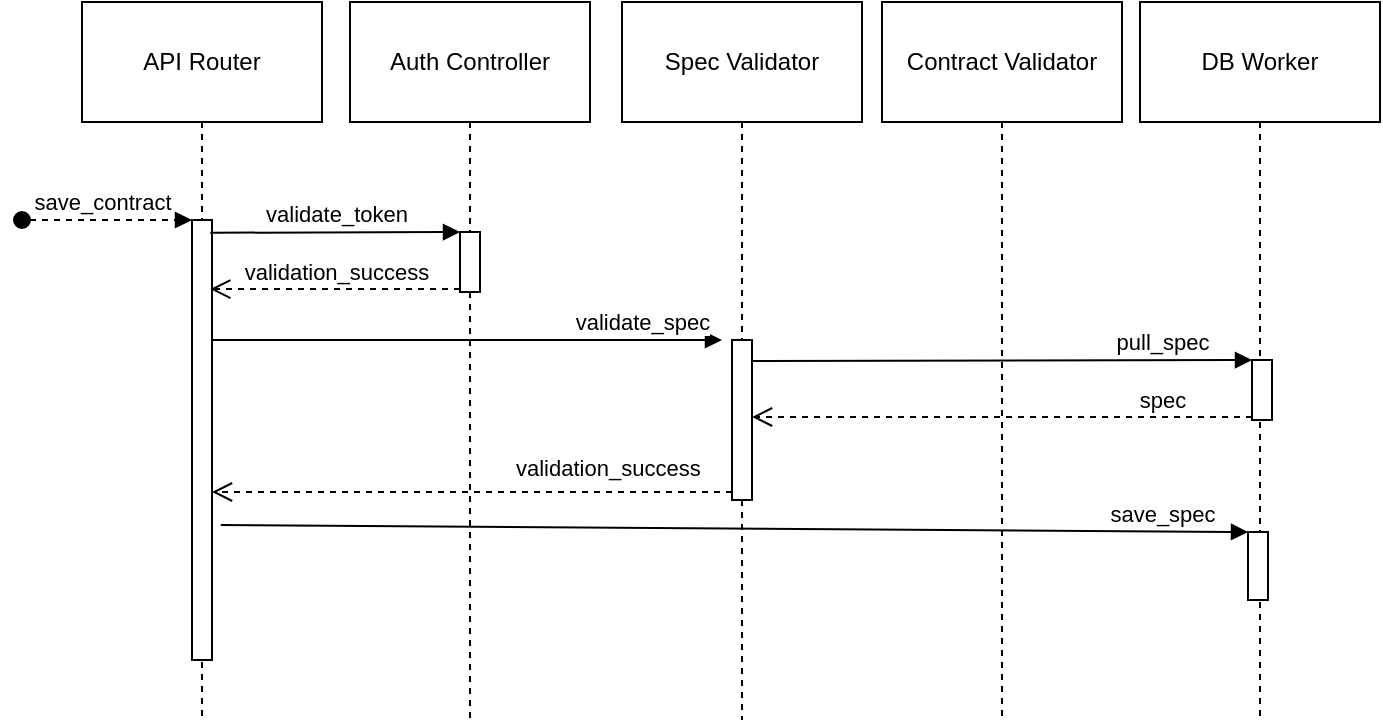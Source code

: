 <mxfile version="17.2.4" type="device"><diagram id="sZq0sXEIHbAXUdHMV-fw" name="Страница 1"><mxGraphModel dx="1038" dy="672" grid="1" gridSize="10" guides="1" tooltips="1" connect="1" arrows="1" fold="1" page="1" pageScale="1" pageWidth="827" pageHeight="1169" math="0" shadow="0"><root><mxCell id="0"/><mxCell id="1" parent="0"/><mxCell id="XSmLGWtwbOCmGpY66SsC-18" style="edgeStyle=orthogonalEdgeStyle;rounded=0;orthogonalLoop=1;jettySize=auto;html=1;exitX=0.5;exitY=1;exitDx=0;exitDy=0;dashed=1;endArrow=none;endFill=0;" parent="1" source="XSmLGWtwbOCmGpY66SsC-1" edge="1"><mxGeometry relative="1" as="geometry"><mxPoint x="180" y="440" as="targetPoint"/></mxGeometry></mxCell><mxCell id="XSmLGWtwbOCmGpY66SsC-1" value="API Router" style="rounded=0;whiteSpace=wrap;html=1;" parent="1" vertex="1"><mxGeometry x="120" y="81" width="120" height="60" as="geometry"/></mxCell><mxCell id="XSmLGWtwbOCmGpY66SsC-19" style="edgeStyle=orthogonalEdgeStyle;rounded=0;orthogonalLoop=1;jettySize=auto;html=1;exitX=0.5;exitY=1;exitDx=0;exitDy=0;dashed=1;endArrow=none;endFill=0;startArrow=none;" parent="1" source="RD1pg7y9tdDbKOqEGm3Q-1" edge="1"><mxGeometry relative="1" as="geometry"><mxPoint x="314" y="440" as="targetPoint"/></mxGeometry></mxCell><mxCell id="XSmLGWtwbOCmGpY66SsC-2" value="Auth Controller" style="rounded=0;whiteSpace=wrap;html=1;" parent="1" vertex="1"><mxGeometry x="254" y="81" width="120" height="60" as="geometry"/></mxCell><mxCell id="XSmLGWtwbOCmGpY66SsC-20" style="edgeStyle=orthogonalEdgeStyle;rounded=0;orthogonalLoop=1;jettySize=auto;html=1;exitX=0.5;exitY=1;exitDx=0;exitDy=0;dashed=1;endArrow=none;endFill=0;startArrow=none;" parent="1" source="RD1pg7y9tdDbKOqEGm3Q-6" edge="1"><mxGeometry relative="1" as="geometry"><mxPoint x="450" y="440" as="targetPoint"/></mxGeometry></mxCell><mxCell id="XSmLGWtwbOCmGpY66SsC-3" value="Spec Validator&lt;span style=&quot;color: rgba(0 , 0 , 0 , 0) ; font-family: monospace ; font-size: 0px&quot;&gt;%3CmxGraphModel%3E%3Croot%3E%3CmxCell%20id%3D%220%22%2F%3E%3CmxCell%20id%3D%221%22%20parent%3D%220%22%2F%3E%3CmxCell%20id%3D%222%22%20value%3D%22Auth%20Controller%22%20style%3D%22rounded%3D0%3BwhiteSpace%3Dwrap%3Bhtml%3D1%3B%22%20vertex%3D%221%22%20parent%3D%221%22%3E%3CmxGeometry%20x%3D%22354%22%20y%3D%22110%22%20width%3D%22120%22%20height%3D%2260%22%20as%3D%22geometry%22%2F%3E%3C%2FmxCell%3E%3C%2Froot%3E%3C%2FmxGraphModel%3E&lt;/span&gt;" style="rounded=0;whiteSpace=wrap;html=1;" parent="1" vertex="1"><mxGeometry x="390" y="81" width="120" height="60" as="geometry"/></mxCell><mxCell id="XSmLGWtwbOCmGpY66SsC-21" style="edgeStyle=orthogonalEdgeStyle;rounded=0;orthogonalLoop=1;jettySize=auto;html=1;exitX=0.5;exitY=1;exitDx=0;exitDy=0;dashed=1;endArrow=none;endFill=0;" parent="1" source="XSmLGWtwbOCmGpY66SsC-4" edge="1"><mxGeometry relative="1" as="geometry"><mxPoint x="580" y="440" as="targetPoint"/></mxGeometry></mxCell><mxCell id="XSmLGWtwbOCmGpY66SsC-4" value="Contract Validator" style="rounded=0;whiteSpace=wrap;html=1;" parent="1" vertex="1"><mxGeometry x="520" y="81" width="120" height="60" as="geometry"/></mxCell><mxCell id="XSmLGWtwbOCmGpY66SsC-22" style="edgeStyle=orthogonalEdgeStyle;rounded=0;orthogonalLoop=1;jettySize=auto;html=1;exitX=0.5;exitY=1;exitDx=0;exitDy=0;dashed=1;endArrow=none;endFill=0;" parent="1" source="XSmLGWtwbOCmGpY66SsC-5" edge="1"><mxGeometry relative="1" as="geometry"><mxPoint x="709" y="440" as="targetPoint"/></mxGeometry></mxCell><mxCell id="XSmLGWtwbOCmGpY66SsC-5" value="DB Worker" style="rounded=0;whiteSpace=wrap;html=1;" parent="1" vertex="1"><mxGeometry x="649" y="81" width="120" height="60" as="geometry"/></mxCell><mxCell id="XSmLGWtwbOCmGpY66SsC-11" value="" style="html=1;points=[];perimeter=orthogonalPerimeter;" parent="1" vertex="1"><mxGeometry x="175" y="190" width="10" height="220" as="geometry"/></mxCell><mxCell id="XSmLGWtwbOCmGpY66SsC-12" value="save_contract" style="html=1;verticalAlign=bottom;startArrow=oval;endArrow=block;startSize=8;rounded=0;dashed=1;" parent="1" target="XSmLGWtwbOCmGpY66SsC-11" edge="1"><mxGeometry x="-0.059" relative="1" as="geometry"><mxPoint x="90" y="190" as="sourcePoint"/><mxPoint as="offset"/></mxGeometry></mxCell><mxCell id="RD1pg7y9tdDbKOqEGm3Q-2" value="validate_token" style="html=1;verticalAlign=bottom;endArrow=block;entryX=0;entryY=0;rounded=0;exitX=0.913;exitY=0.029;exitDx=0;exitDy=0;exitPerimeter=0;" edge="1" target="RD1pg7y9tdDbKOqEGm3Q-1" parent="1" source="XSmLGWtwbOCmGpY66SsC-11"><mxGeometry relative="1" as="geometry"><mxPoint x="190" y="200" as="sourcePoint"/></mxGeometry></mxCell><mxCell id="RD1pg7y9tdDbKOqEGm3Q-3" value="validation_success" style="html=1;verticalAlign=bottom;endArrow=open;dashed=1;endSize=8;exitX=0;exitY=0.95;rounded=0;entryX=0.913;entryY=0.157;entryDx=0;entryDy=0;entryPerimeter=0;" edge="1" source="RD1pg7y9tdDbKOqEGm3Q-1" parent="1" target="XSmLGWtwbOCmGpY66SsC-11"><mxGeometry relative="1" as="geometry"><mxPoint x="190" y="225" as="targetPoint"/></mxGeometry></mxCell><mxCell id="RD1pg7y9tdDbKOqEGm3Q-8" value="" style="html=1;verticalAlign=bottom;endArrow=open;dashed=1;endSize=8;exitX=0;exitY=0.95;rounded=0;" edge="1" source="RD1pg7y9tdDbKOqEGm3Q-6" parent="1" target="XSmLGWtwbOCmGpY66SsC-11"><mxGeometry x="-0.769" relative="1" as="geometry"><mxPoint x="505" y="326" as="targetPoint"/><mxPoint as="offset"/></mxGeometry></mxCell><mxCell id="RD1pg7y9tdDbKOqEGm3Q-9" value="" style="html=1;points=[];perimeter=orthogonalPerimeter;" vertex="1" parent="1"><mxGeometry x="705" y="260" width="10" height="30" as="geometry"/></mxCell><mxCell id="RD1pg7y9tdDbKOqEGm3Q-10" value="pull_spec" style="html=1;verticalAlign=bottom;endArrow=block;entryX=0;entryY=0;rounded=0;exitX=0.914;exitY=0.132;exitDx=0;exitDy=0;exitPerimeter=0;" edge="1" target="RD1pg7y9tdDbKOqEGm3Q-9" parent="1" source="RD1pg7y9tdDbKOqEGm3Q-6"><mxGeometry x="0.641" relative="1" as="geometry"><mxPoint x="635" y="260" as="sourcePoint"/><mxPoint as="offset"/></mxGeometry></mxCell><mxCell id="RD1pg7y9tdDbKOqEGm3Q-11" value="spec" style="html=1;verticalAlign=bottom;endArrow=open;dashed=1;endSize=8;exitX=0;exitY=0.95;rounded=0;" edge="1" source="RD1pg7y9tdDbKOqEGm3Q-9" parent="1" target="RD1pg7y9tdDbKOqEGm3Q-6"><mxGeometry x="-0.64" relative="1" as="geometry"><mxPoint x="635" y="336" as="targetPoint"/><mxPoint as="offset"/></mxGeometry></mxCell><mxCell id="RD1pg7y9tdDbKOqEGm3Q-12" value="validate_spec" style="html=1;verticalAlign=bottom;endArrow=block;rounded=0;" edge="1" parent="1"><mxGeometry x="0.686" relative="1" as="geometry"><mxPoint x="185" y="250" as="sourcePoint"/><mxPoint x="440" y="250" as="targetPoint"/><mxPoint as="offset"/></mxGeometry></mxCell><mxCell id="RD1pg7y9tdDbKOqEGm3Q-14" value="&lt;span style=&quot;color: rgb(0 , 0 , 0) ; font-family: &amp;#34;helvetica&amp;#34; ; font-size: 11px ; font-style: normal ; font-weight: 400 ; letter-spacing: normal ; text-align: center ; text-indent: 0px ; text-transform: none ; word-spacing: 0px ; background-color: rgb(255 , 255 , 255) ; display: inline ; float: none&quot;&gt;validation_success&lt;/span&gt;" style="text;whiteSpace=wrap;html=1;" vertex="1" parent="1"><mxGeometry x="335" y="300" width="110" height="30" as="geometry"/></mxCell><mxCell id="RD1pg7y9tdDbKOqEGm3Q-15" value="" style="html=1;points=[];perimeter=orthogonalPerimeter;" vertex="1" parent="1"><mxGeometry x="703" y="346" width="10" height="34" as="geometry"/></mxCell><mxCell id="RD1pg7y9tdDbKOqEGm3Q-16" value="save_spec" style="html=1;verticalAlign=bottom;endArrow=block;entryX=0;entryY=0;rounded=0;exitX=1.438;exitY=0.693;exitDx=0;exitDy=0;exitPerimeter=0;" edge="1" target="RD1pg7y9tdDbKOqEGm3Q-15" parent="1" source="XSmLGWtwbOCmGpY66SsC-11"><mxGeometry x="0.834" relative="1" as="geometry"><mxPoint x="635" y="360" as="sourcePoint"/><mxPoint as="offset"/></mxGeometry></mxCell><mxCell id="RD1pg7y9tdDbKOqEGm3Q-1" value="" style="html=1;points=[];perimeter=orthogonalPerimeter;" vertex="1" parent="1"><mxGeometry x="309" y="196" width="10" height="30" as="geometry"/></mxCell><mxCell id="RD1pg7y9tdDbKOqEGm3Q-19" value="" style="edgeStyle=orthogonalEdgeStyle;rounded=0;orthogonalLoop=1;jettySize=auto;html=1;exitX=0.5;exitY=1;exitDx=0;exitDy=0;dashed=1;endArrow=none;endFill=0;" edge="1" parent="1" source="XSmLGWtwbOCmGpY66SsC-2" target="RD1pg7y9tdDbKOqEGm3Q-1"><mxGeometry relative="1" as="geometry"><mxPoint x="314" y="440" as="targetPoint"/><mxPoint x="314" y="141" as="sourcePoint"/></mxGeometry></mxCell><mxCell id="RD1pg7y9tdDbKOqEGm3Q-6" value="" style="html=1;points=[];perimeter=orthogonalPerimeter;" vertex="1" parent="1"><mxGeometry x="445" y="250" width="10" height="80" as="geometry"/></mxCell><mxCell id="RD1pg7y9tdDbKOqEGm3Q-20" value="" style="edgeStyle=orthogonalEdgeStyle;rounded=0;orthogonalLoop=1;jettySize=auto;html=1;exitX=0.5;exitY=1;exitDx=0;exitDy=0;dashed=1;endArrow=none;endFill=0;" edge="1" parent="1" source="XSmLGWtwbOCmGpY66SsC-3" target="RD1pg7y9tdDbKOqEGm3Q-6"><mxGeometry relative="1" as="geometry"><mxPoint x="450" y="440" as="targetPoint"/><mxPoint x="450" y="141" as="sourcePoint"/></mxGeometry></mxCell></root></mxGraphModel></diagram></mxfile>
